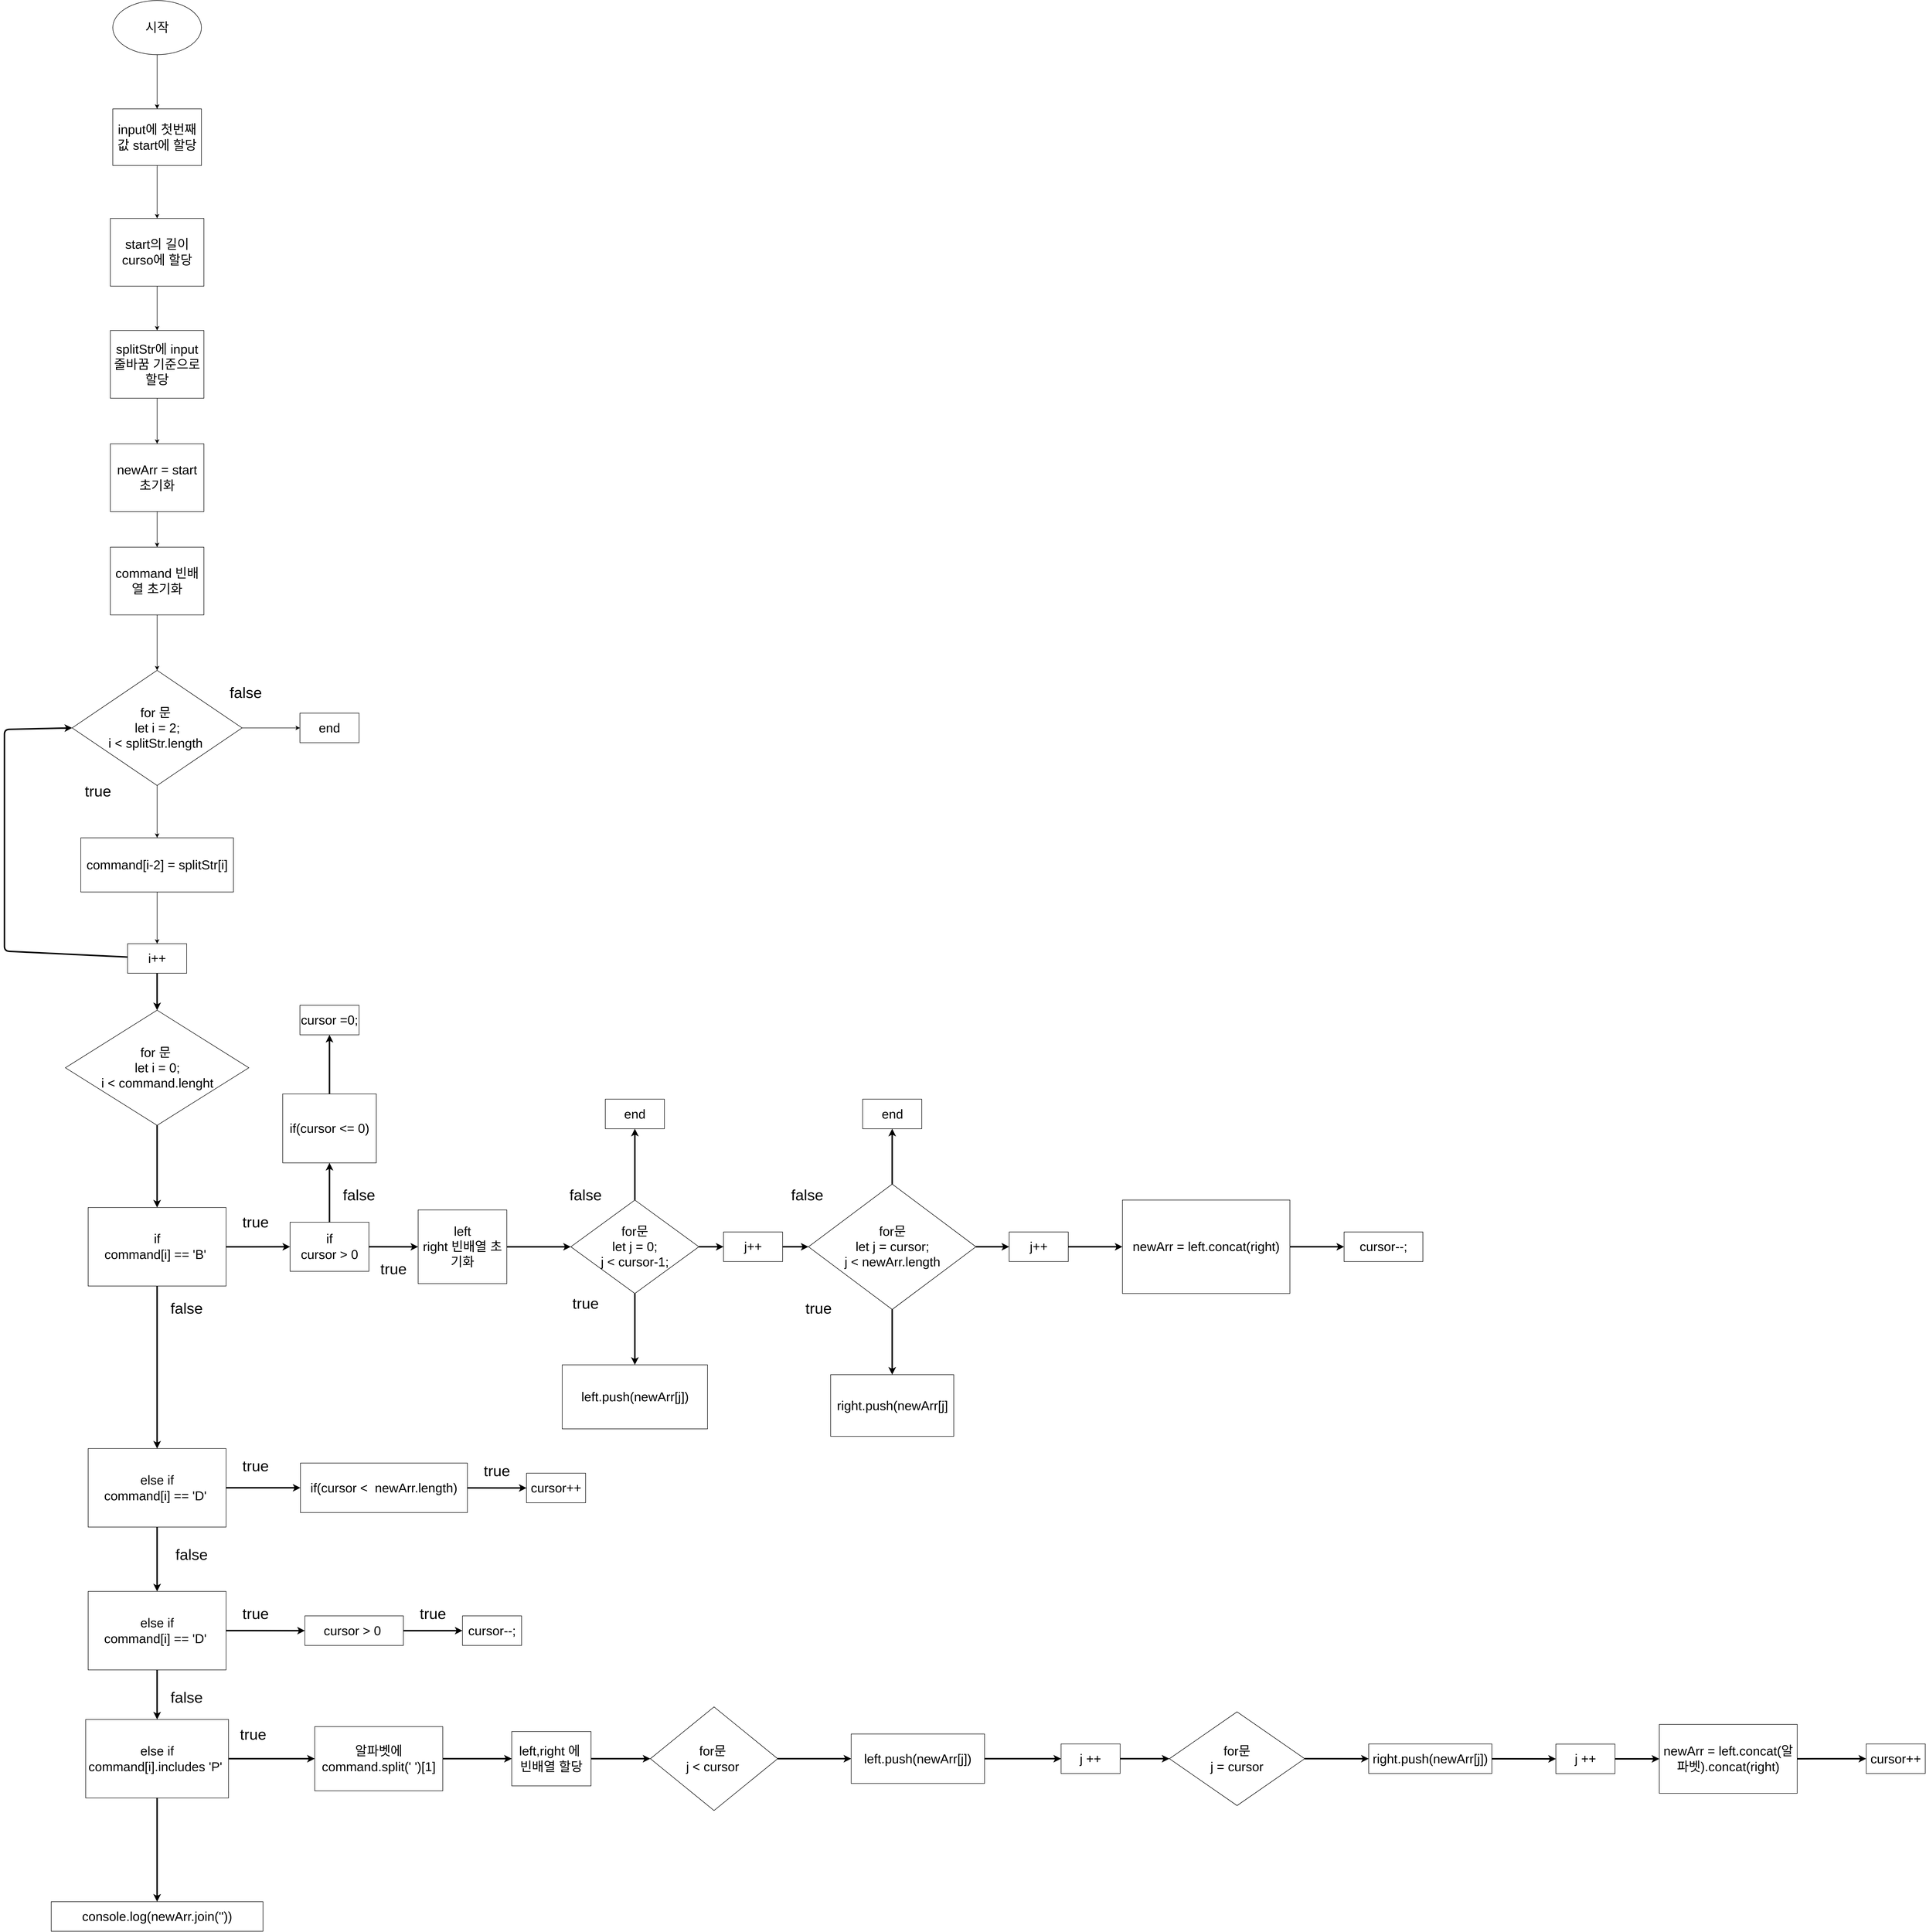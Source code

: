 <mxfile>
    <diagram id="gX0mblt6Y0v1ek5mQKAK" name="페이지-1">
        <mxGraphModel dx="2057" dy="1367" grid="1" gridSize="10" guides="1" tooltips="1" connect="1" arrows="1" fold="1" page="1" pageScale="1" pageWidth="3300" pageHeight="4681" background="#ffffff" math="0" shadow="0">
            <root>
                <mxCell id="0"/>
                <mxCell id="1" parent="0"/>
                <mxCell id="7" value="" style="edgeStyle=none;html=1;" edge="1" parent="1" source="5" target="6">
                    <mxGeometry relative="1" as="geometry"/>
                </mxCell>
                <mxCell id="11" style="edgeStyle=none;html=1;entryX=0.5;entryY=0;entryDx=0;entryDy=0;strokeColor=#000000;" edge="1" parent="1" source="5" target="6">
                    <mxGeometry relative="1" as="geometry"/>
                </mxCell>
                <mxCell id="5" value="시작" style="ellipse;whiteSpace=wrap;html=1;labelBorderColor=none;fontSize=26;fontColor=#000000;fillColor=#FFFFFF;strokeColor=#000000;" vertex="1" parent="1">
                    <mxGeometry x="840" y="140" width="180" height="110" as="geometry"/>
                </mxCell>
                <mxCell id="13" value="" style="edgeStyle=none;html=1;strokeColor=#000000;" edge="1" parent="1" source="6" target="12">
                    <mxGeometry relative="1" as="geometry"/>
                </mxCell>
                <mxCell id="6" value="input에 첫번째 값 start에 할당" style="whiteSpace=wrap;html=1;fontSize=26;fillColor=#FFFFFF;strokeColor=#000000;fontColor=#000000;labelBorderColor=none;" vertex="1" parent="1">
                    <mxGeometry x="840" y="360" width="180" height="115" as="geometry"/>
                </mxCell>
                <mxCell id="17" style="edgeStyle=none;html=1;entryX=0.5;entryY=0;entryDx=0;entryDy=0;strokeColor=#000000;" edge="1" parent="1" source="12" target="16">
                    <mxGeometry relative="1" as="geometry"/>
                </mxCell>
                <mxCell id="12" value="start의 길이 curso에 할당" style="whiteSpace=wrap;html=1;fontSize=26;fillColor=#FFFFFF;strokeColor=#000000;fontColor=#000000;labelBorderColor=none;" vertex="1" parent="1">
                    <mxGeometry x="835" y="582.5" width="190" height="137.5" as="geometry"/>
                </mxCell>
                <mxCell id="19" style="edgeStyle=none;html=1;entryX=0.5;entryY=0;entryDx=0;entryDy=0;strokeColor=#000000;" edge="1" parent="1" source="16" target="18">
                    <mxGeometry relative="1" as="geometry"/>
                </mxCell>
                <mxCell id="16" value="splitStr에 input줄바꿈 기준으로 할당" style="whiteSpace=wrap;html=1;fontSize=26;fillColor=#FFFFFF;strokeColor=#000000;fontColor=#000000;labelBorderColor=none;" vertex="1" parent="1">
                    <mxGeometry x="835" y="810" width="190" height="137.5" as="geometry"/>
                </mxCell>
                <mxCell id="21" style="edgeStyle=none;html=1;entryX=0.5;entryY=0;entryDx=0;entryDy=0;strokeColor=#000000;" edge="1" parent="1" source="18" target="20">
                    <mxGeometry relative="1" as="geometry"/>
                </mxCell>
                <mxCell id="18" value="newArr = start&lt;br&gt;초기화" style="whiteSpace=wrap;html=1;fontSize=26;fillColor=#FFFFFF;strokeColor=#000000;fontColor=#000000;labelBorderColor=none;" vertex="1" parent="1">
                    <mxGeometry x="835" y="1040" width="190" height="137.5" as="geometry"/>
                </mxCell>
                <mxCell id="23" value="" style="edgeStyle=none;html=1;strokeColor=#000000;" edge="1" parent="1" source="20" target="22">
                    <mxGeometry relative="1" as="geometry"/>
                </mxCell>
                <mxCell id="20" value="command 빈배열 초기화" style="whiteSpace=wrap;html=1;fontSize=26;fillColor=#FFFFFF;strokeColor=#000000;fontColor=#000000;labelBorderColor=none;" vertex="1" parent="1">
                    <mxGeometry x="835" y="1250" width="190" height="137.5" as="geometry"/>
                </mxCell>
                <mxCell id="25" value="" style="edgeStyle=none;html=1;strokeColor=#000000;" edge="1" parent="1" source="22" target="24">
                    <mxGeometry relative="1" as="geometry"/>
                </mxCell>
                <mxCell id="27" style="edgeStyle=none;html=1;strokeColor=#000000;" edge="1" parent="1" source="22" target="26">
                    <mxGeometry relative="1" as="geometry"/>
                </mxCell>
                <mxCell id="22" value="for 문&amp;nbsp;&lt;br&gt;let i = 2;&lt;br&gt;i &amp;lt; splitStr.length&amp;nbsp;" style="rhombus;whiteSpace=wrap;html=1;fontSize=26;fillColor=#FFFFFF;strokeColor=#000000;fontColor=#000000;labelBorderColor=none;" vertex="1" parent="1">
                    <mxGeometry x="757.5" y="1500" width="345" height="233.75" as="geometry"/>
                </mxCell>
                <mxCell id="32" value="" style="edgeStyle=none;html=1;strokeColor=#000000;fontSize=31;fontColor=#000000;" edge="1" parent="1" source="24" target="31">
                    <mxGeometry relative="1" as="geometry"/>
                </mxCell>
                <mxCell id="24" value="command[i-2] = splitStr[i]" style="whiteSpace=wrap;html=1;fontSize=26;fillColor=#FFFFFF;strokeColor=#000000;fontColor=#000000;labelBorderColor=none;" vertex="1" parent="1">
                    <mxGeometry x="775" y="1840.01" width="310" height="109.99" as="geometry"/>
                </mxCell>
                <mxCell id="26" value="end" style="whiteSpace=wrap;html=1;fontSize=26;fillColor=#FFFFFF;strokeColor=#000000;fontColor=#000000;labelBorderColor=none;" vertex="1" parent="1">
                    <mxGeometry x="1220" y="1586.88" width="120" height="60" as="geometry"/>
                </mxCell>
                <mxCell id="29" value="&lt;font style=&quot;font-size: 31px;&quot;&gt;false&lt;/font&gt;" style="text;html=1;strokeColor=none;fillColor=none;align=center;verticalAlign=middle;whiteSpace=wrap;rounded=0;fontSize=13;fontColor=#000000;" vertex="1" parent="1">
                    <mxGeometry x="1050" y="1500" width="120" height="90" as="geometry"/>
                </mxCell>
                <mxCell id="30" value="&lt;font style=&quot;font-size: 31px;&quot;&gt;true&lt;/font&gt;" style="text;html=1;strokeColor=none;fillColor=none;align=center;verticalAlign=middle;whiteSpace=wrap;rounded=0;fontSize=13;fontColor=#000000;" vertex="1" parent="1">
                    <mxGeometry x="750" y="1700" width="120" height="90" as="geometry"/>
                </mxCell>
                <mxCell id="33" style="edgeStyle=none;html=1;entryX=0;entryY=0.5;entryDx=0;entryDy=0;strokeColor=#000000;fontSize=31;fontColor=#000000;strokeWidth=3;" edge="1" parent="1" source="31" target="22">
                    <mxGeometry relative="1" as="geometry">
                        <Array as="points">
                            <mxPoint x="620" y="2070"/>
                            <mxPoint x="620" y="1620"/>
                        </Array>
                    </mxGeometry>
                </mxCell>
                <mxCell id="38" style="edgeStyle=none;html=1;entryX=0.5;entryY=0;entryDx=0;entryDy=0;strokeColor=#000000;strokeWidth=3;fontSize=31;fontColor=#000000;" edge="1" parent="1" source="31" target="36">
                    <mxGeometry relative="1" as="geometry"/>
                </mxCell>
                <mxCell id="31" value="i++" style="whiteSpace=wrap;html=1;fontSize=26;fillColor=#FFFFFF;strokeColor=#000000;fontColor=#000000;labelBorderColor=none;" vertex="1" parent="1">
                    <mxGeometry x="870" y="2054.995" width="120" height="60" as="geometry"/>
                </mxCell>
                <mxCell id="40" value="" style="edgeStyle=none;html=1;strokeColor=#000000;strokeWidth=3;fontSize=31;fontColor=#000000;" edge="1" parent="1" source="36" target="39">
                    <mxGeometry relative="1" as="geometry"/>
                </mxCell>
                <mxCell id="36" value="for 문&amp;nbsp;&lt;br&gt;let i = 0;&lt;br&gt;i &amp;lt; command.lenght" style="rhombus;whiteSpace=wrap;html=1;fontSize=26;fillColor=#FFFFFF;strokeColor=#000000;fontColor=#000000;labelBorderColor=none;" vertex="1" parent="1">
                    <mxGeometry x="743.75" y="2190" width="372.5" height="233.75" as="geometry"/>
                </mxCell>
                <mxCell id="42" style="edgeStyle=none;html=1;strokeColor=#000000;strokeWidth=3;fontSize=31;fontColor=#000000;" edge="1" parent="1" source="39" target="41">
                    <mxGeometry relative="1" as="geometry"/>
                </mxCell>
                <mxCell id="73" style="edgeStyle=none;html=1;entryX=0.5;entryY=0;entryDx=0;entryDy=0;strokeColor=#000000;strokeWidth=3;fontSize=31;fontColor=#000000;" edge="1" parent="1" source="39" target="72">
                    <mxGeometry relative="1" as="geometry"/>
                </mxCell>
                <mxCell id="39" value="if&lt;br&gt;command[i] == 'B'&amp;nbsp;" style="whiteSpace=wrap;html=1;fontSize=26;fillColor=#FFFFFF;strokeColor=#000000;fontColor=#000000;labelBorderColor=none;" vertex="1" parent="1">
                    <mxGeometry x="790" y="2590.63" width="280" height="159.37" as="geometry"/>
                </mxCell>
                <mxCell id="44" value="" style="edgeStyle=none;html=1;strokeColor=#000000;strokeWidth=3;fontSize=31;fontColor=#000000;" edge="1" parent="1" source="41" target="43">
                    <mxGeometry relative="1" as="geometry"/>
                </mxCell>
                <mxCell id="68" value="" style="edgeStyle=none;html=1;strokeColor=#000000;strokeWidth=3;fontSize=31;fontColor=#000000;" edge="1" parent="1" source="41" target="67">
                    <mxGeometry relative="1" as="geometry"/>
                </mxCell>
                <mxCell id="41" value="if&lt;br&gt;cursor &amp;gt; 0" style="whiteSpace=wrap;html=1;fontSize=26;fillColor=#FFFFFF;strokeColor=#000000;fontColor=#000000;labelBorderColor=none;" vertex="1" parent="1">
                    <mxGeometry x="1200" y="2620.47" width="160" height="99.68" as="geometry"/>
                </mxCell>
                <mxCell id="46" value="" style="edgeStyle=none;html=1;strokeColor=#000000;strokeWidth=3;fontSize=31;fontColor=#000000;" edge="1" parent="1" source="43" target="45">
                    <mxGeometry relative="1" as="geometry"/>
                </mxCell>
                <mxCell id="43" value="left&lt;br&gt;right 빈배열 초기화" style="whiteSpace=wrap;html=1;fontSize=26;fillColor=#FFFFFF;strokeColor=#000000;fontColor=#000000;labelBorderColor=none;" vertex="1" parent="1">
                    <mxGeometry x="1460" y="2595.55" width="180" height="149.53" as="geometry"/>
                </mxCell>
                <mxCell id="48" value="" style="edgeStyle=none;html=1;strokeColor=#000000;strokeWidth=3;fontSize=31;fontColor=#000000;" edge="1" parent="1" source="45" target="47">
                    <mxGeometry relative="1" as="geometry"/>
                </mxCell>
                <mxCell id="52" value="" style="edgeStyle=none;html=1;strokeColor=#000000;strokeWidth=3;fontSize=31;fontColor=#000000;" edge="1" parent="1" source="45" target="51">
                    <mxGeometry relative="1" as="geometry"/>
                </mxCell>
                <mxCell id="102" value="" style="edgeStyle=none;html=1;strokeColor=#000000;strokeWidth=3;fontSize=31;fontColor=#000000;" edge="1" parent="1" source="45" target="101">
                    <mxGeometry relative="1" as="geometry"/>
                </mxCell>
                <mxCell id="45" value="for문&lt;br&gt;let j = 0;&lt;br&gt;j &amp;lt; cursor-1;" style="rhombus;whiteSpace=wrap;html=1;fontSize=26;fillColor=#FFFFFF;strokeColor=#000000;fontColor=#000000;labelBorderColor=none;" vertex="1" parent="1">
                    <mxGeometry x="1770" y="2575.47" width="260" height="189.69" as="geometry"/>
                </mxCell>
                <mxCell id="47" value="left.push(newArr[j])" style="whiteSpace=wrap;html=1;fontSize=26;fillColor=#FFFFFF;strokeColor=#000000;fontColor=#000000;labelBorderColor=none;" vertex="1" parent="1">
                    <mxGeometry x="1752.5" y="2910" width="295" height="130" as="geometry"/>
                </mxCell>
                <mxCell id="49" value="&lt;font style=&quot;font-size: 31px;&quot;&gt;true&lt;/font&gt;" style="text;html=1;strokeColor=none;fillColor=none;align=center;verticalAlign=middle;whiteSpace=wrap;rounded=0;fontSize=13;fontColor=#000000;" vertex="1" parent="1">
                    <mxGeometry x="1740" y="2740" width="120" height="90" as="geometry"/>
                </mxCell>
                <mxCell id="50" value="&lt;font style=&quot;font-size: 31px;&quot;&gt;false&lt;/font&gt;" style="text;html=1;strokeColor=none;fillColor=none;align=center;verticalAlign=middle;whiteSpace=wrap;rounded=0;fontSize=13;fontColor=#000000;" vertex="1" parent="1">
                    <mxGeometry x="1740" y="2520" width="120" height="90" as="geometry"/>
                </mxCell>
                <mxCell id="51" value="end" style="whiteSpace=wrap;html=1;fontSize=26;fillColor=#FFFFFF;strokeColor=#000000;fontColor=#000000;labelBorderColor=none;" vertex="1" parent="1">
                    <mxGeometry x="1840" y="2370.625" width="120" height="60" as="geometry"/>
                </mxCell>
                <mxCell id="58" value="" style="edgeStyle=none;html=1;strokeColor=#000000;strokeWidth=3;fontSize=31;fontColor=#000000;" edge="1" parent="1" source="53" target="57">
                    <mxGeometry relative="1" as="geometry"/>
                </mxCell>
                <mxCell id="61" style="edgeStyle=none;html=1;entryX=0.5;entryY=1;entryDx=0;entryDy=0;strokeColor=#000000;strokeWidth=3;fontSize=31;fontColor=#000000;" edge="1" parent="1" source="53" target="60">
                    <mxGeometry relative="1" as="geometry"/>
                </mxCell>
                <mxCell id="105" style="edgeStyle=none;html=1;entryX=0;entryY=0.5;entryDx=0;entryDy=0;strokeColor=#000000;strokeWidth=3;fontSize=31;fontColor=#000000;" edge="1" parent="1" source="53" target="104">
                    <mxGeometry relative="1" as="geometry"/>
                </mxCell>
                <mxCell id="53" value="for문&lt;br&gt;let j = cursor;&lt;br&gt;j &amp;lt; newArr.length" style="rhombus;whiteSpace=wrap;html=1;fontSize=26;fillColor=#FFFFFF;strokeColor=#000000;fontColor=#000000;labelBorderColor=none;" vertex="1" parent="1">
                    <mxGeometry x="2252.5" y="2543.04" width="340" height="254.53" as="geometry"/>
                </mxCell>
                <mxCell id="55" value="&lt;font style=&quot;font-size: 31px;&quot;&gt;true&lt;/font&gt;" style="text;html=1;strokeColor=none;fillColor=none;align=center;verticalAlign=middle;whiteSpace=wrap;rounded=0;fontSize=13;fontColor=#000000;" vertex="1" parent="1">
                    <mxGeometry x="2212.5" y="2749.99" width="120" height="90" as="geometry"/>
                </mxCell>
                <mxCell id="56" value="&lt;font style=&quot;font-size: 31px;&quot;&gt;false&lt;/font&gt;" style="text;html=1;strokeColor=none;fillColor=none;align=center;verticalAlign=middle;whiteSpace=wrap;rounded=0;fontSize=13;fontColor=#000000;" vertex="1" parent="1">
                    <mxGeometry x="2190" y="2519.99" width="120" height="90" as="geometry"/>
                </mxCell>
                <mxCell id="57" value="right.push(newArr[j]" style="whiteSpace=wrap;html=1;fontSize=26;fillColor=#FFFFFF;strokeColor=#000000;fontColor=#000000;labelBorderColor=none;" vertex="1" parent="1">
                    <mxGeometry x="2297.5" y="2929.99" width="250" height="125.16" as="geometry"/>
                </mxCell>
                <mxCell id="59" value="&lt;font style=&quot;font-size: 31px;&quot;&gt;true&lt;/font&gt;" style="text;html=1;strokeColor=none;fillColor=none;align=center;verticalAlign=middle;whiteSpace=wrap;rounded=0;fontSize=13;fontColor=#000000;" vertex="1" parent="1">
                    <mxGeometry x="1070" y="2575.47" width="120" height="90" as="geometry"/>
                </mxCell>
                <mxCell id="60" value="end" style="whiteSpace=wrap;html=1;fontSize=26;fillColor=#FFFFFF;strokeColor=#000000;fontColor=#000000;labelBorderColor=none;" vertex="1" parent="1">
                    <mxGeometry x="2362.5" y="2370.62" width="120" height="60" as="geometry"/>
                </mxCell>
                <mxCell id="65" value="" style="edgeStyle=none;html=1;strokeColor=#000000;strokeWidth=3;fontSize=31;fontColor=#000000;" edge="1" parent="1" source="62" target="64">
                    <mxGeometry relative="1" as="geometry"/>
                </mxCell>
                <mxCell id="62" value="newArr = left.concat(right)" style="whiteSpace=wrap;html=1;fontSize=26;fillColor=#FFFFFF;strokeColor=#000000;fontColor=#000000;labelBorderColor=none;" vertex="1" parent="1">
                    <mxGeometry x="2890" y="2575.45" width="340" height="189.69" as="geometry"/>
                </mxCell>
                <mxCell id="64" value="cursor--;" style="whiteSpace=wrap;html=1;fontSize=26;fillColor=#FFFFFF;strokeColor=#000000;fontColor=#000000;labelBorderColor=none;" vertex="1" parent="1">
                    <mxGeometry x="3340" y="2640.3" width="160" height="60" as="geometry"/>
                </mxCell>
                <mxCell id="66" value="&lt;font style=&quot;font-size: 31px;&quot;&gt;true&lt;/font&gt;" style="text;html=1;strokeColor=none;fillColor=none;align=center;verticalAlign=middle;whiteSpace=wrap;rounded=0;fontSize=13;fontColor=#000000;" vertex="1" parent="1">
                    <mxGeometry x="1350" y="2670" width="120" height="90" as="geometry"/>
                </mxCell>
                <mxCell id="71" value="" style="edgeStyle=none;html=1;strokeColor=#000000;strokeWidth=3;fontSize=31;fontColor=#000000;" edge="1" parent="1" source="67" target="70">
                    <mxGeometry relative="1" as="geometry"/>
                </mxCell>
                <mxCell id="67" value="if(cursor &amp;lt;= 0)" style="whiteSpace=wrap;html=1;fontSize=26;fillColor=#FFFFFF;strokeColor=#000000;fontColor=#000000;labelBorderColor=none;" vertex="1" parent="1">
                    <mxGeometry x="1185" y="2360" width="190" height="140" as="geometry"/>
                </mxCell>
                <mxCell id="69" value="&lt;font style=&quot;font-size: 31px;&quot;&gt;false&lt;/font&gt;" style="text;html=1;strokeColor=none;fillColor=none;align=center;verticalAlign=middle;whiteSpace=wrap;rounded=0;fontSize=13;fontColor=#000000;" vertex="1" parent="1">
                    <mxGeometry x="1280" y="2520" width="120" height="90" as="geometry"/>
                </mxCell>
                <mxCell id="70" value="cursor =0;" style="whiteSpace=wrap;html=1;fontSize=26;fillColor=#FFFFFF;strokeColor=#000000;fontColor=#000000;labelBorderColor=none;" vertex="1" parent="1">
                    <mxGeometry x="1220" y="2180" width="120" height="60" as="geometry"/>
                </mxCell>
                <mxCell id="75" style="edgeStyle=none;html=1;strokeColor=#000000;strokeWidth=3;fontSize=31;fontColor=#000000;" edge="1" parent="1" source="72" target="74">
                    <mxGeometry relative="1" as="geometry"/>
                </mxCell>
                <mxCell id="83" style="edgeStyle=none;html=1;entryX=0.5;entryY=0;entryDx=0;entryDy=0;strokeColor=#000000;strokeWidth=3;fontSize=31;fontColor=#000000;" edge="1" parent="1" source="72" target="82">
                    <mxGeometry relative="1" as="geometry"/>
                </mxCell>
                <mxCell id="72" value="else if&lt;br&gt;command[i] == 'D'&amp;nbsp;" style="whiteSpace=wrap;html=1;fontSize=26;fillColor=#FFFFFF;strokeColor=#000000;fontColor=#000000;labelBorderColor=none;" vertex="1" parent="1">
                    <mxGeometry x="790" y="3080" width="280" height="159.37" as="geometry"/>
                </mxCell>
                <mxCell id="77" style="edgeStyle=none;html=1;entryX=0;entryY=0.5;entryDx=0;entryDy=0;strokeColor=#000000;strokeWidth=3;fontSize=31;fontColor=#000000;" edge="1" parent="1" source="74" target="76">
                    <mxGeometry relative="1" as="geometry"/>
                </mxCell>
                <mxCell id="74" value="if(cursor &amp;lt;&amp;nbsp; newArr.length)" style="whiteSpace=wrap;html=1;fontSize=26;fillColor=#FFFFFF;strokeColor=#000000;fontColor=#000000;labelBorderColor=none;" vertex="1" parent="1">
                    <mxGeometry x="1221" y="3109.45" width="339" height="100.47" as="geometry"/>
                </mxCell>
                <mxCell id="76" value="cursor++" style="whiteSpace=wrap;html=1;fontSize=26;fillColor=#FFFFFF;strokeColor=#000000;fontColor=#000000;labelBorderColor=none;" vertex="1" parent="1">
                    <mxGeometry x="1680" y="3130" width="120" height="60" as="geometry"/>
                </mxCell>
                <mxCell id="78" value="&lt;font style=&quot;font-size: 31px;&quot;&gt;true&lt;/font&gt;" style="text;html=1;strokeColor=none;fillColor=none;align=center;verticalAlign=middle;whiteSpace=wrap;rounded=0;fontSize=13;fontColor=#000000;" vertex="1" parent="1">
                    <mxGeometry x="1560" y="3080" width="120" height="90" as="geometry"/>
                </mxCell>
                <mxCell id="79" value="&lt;font style=&quot;font-size: 31px;&quot;&gt;true&lt;/font&gt;" style="text;html=1;strokeColor=none;fillColor=none;align=center;verticalAlign=middle;whiteSpace=wrap;rounded=0;fontSize=13;fontColor=#000000;" vertex="1" parent="1">
                    <mxGeometry x="1070" y="3070" width="120" height="90" as="geometry"/>
                </mxCell>
                <mxCell id="80" value="&lt;font style=&quot;font-size: 31px;&quot;&gt;false&lt;/font&gt;" style="text;html=1;strokeColor=none;fillColor=none;align=center;verticalAlign=middle;whiteSpace=wrap;rounded=0;fontSize=13;fontColor=#000000;" vertex="1" parent="1">
                    <mxGeometry x="930" y="2750" width="120" height="90" as="geometry"/>
                </mxCell>
                <mxCell id="81" value="&lt;font style=&quot;font-size: 31px;&quot;&gt;false&lt;/font&gt;" style="text;html=1;strokeColor=none;fillColor=none;align=center;verticalAlign=middle;whiteSpace=wrap;rounded=0;fontSize=13;fontColor=#000000;" vertex="1" parent="1">
                    <mxGeometry x="940" y="3250" width="120" height="90" as="geometry"/>
                </mxCell>
                <mxCell id="85" value="" style="edgeStyle=none;html=1;strokeColor=#000000;strokeWidth=3;fontSize=31;fontColor=#000000;" edge="1" parent="1" source="82" target="84">
                    <mxGeometry relative="1" as="geometry"/>
                </mxCell>
                <mxCell id="91" style="edgeStyle=none;html=1;entryX=0.5;entryY=0;entryDx=0;entryDy=0;strokeColor=#000000;strokeWidth=3;fontSize=31;fontColor=#000000;" edge="1" parent="1" source="82" target="90">
                    <mxGeometry relative="1" as="geometry"/>
                </mxCell>
                <mxCell id="82" value="else if&lt;br&gt;command[i] == 'D'&amp;nbsp;" style="whiteSpace=wrap;html=1;fontSize=26;fillColor=#FFFFFF;strokeColor=#000000;fontColor=#000000;labelBorderColor=none;" vertex="1" parent="1">
                    <mxGeometry x="790" y="3370" width="280" height="159.37" as="geometry"/>
                </mxCell>
                <mxCell id="87" value="" style="edgeStyle=none;html=1;strokeColor=#000000;strokeWidth=3;fontSize=31;fontColor=#000000;" edge="1" parent="1" source="84" target="86">
                    <mxGeometry relative="1" as="geometry"/>
                </mxCell>
                <mxCell id="84" value="cursor &amp;gt; 0&amp;nbsp;" style="whiteSpace=wrap;html=1;fontSize=26;fillColor=#FFFFFF;strokeColor=#000000;fontColor=#000000;labelBorderColor=none;" vertex="1" parent="1">
                    <mxGeometry x="1230" y="3419.69" width="200" height="60" as="geometry"/>
                </mxCell>
                <mxCell id="86" value="cursor--;" style="whiteSpace=wrap;html=1;fontSize=26;fillColor=#FFFFFF;strokeColor=#000000;fontColor=#000000;labelBorderColor=none;" vertex="1" parent="1">
                    <mxGeometry x="1550" y="3419.69" width="120" height="60" as="geometry"/>
                </mxCell>
                <mxCell id="88" value="&lt;font style=&quot;font-size: 31px;&quot;&gt;true&lt;/font&gt;" style="text;html=1;strokeColor=none;fillColor=none;align=center;verticalAlign=middle;whiteSpace=wrap;rounded=0;fontSize=13;fontColor=#000000;" vertex="1" parent="1">
                    <mxGeometry x="1070" y="3370" width="120" height="90" as="geometry"/>
                </mxCell>
                <mxCell id="89" value="&lt;font style=&quot;font-size: 31px;&quot;&gt;true&lt;/font&gt;" style="text;html=1;strokeColor=none;fillColor=none;align=center;verticalAlign=middle;whiteSpace=wrap;rounded=0;fontSize=13;fontColor=#000000;" vertex="1" parent="1">
                    <mxGeometry x="1430" y="3370" width="120" height="90" as="geometry"/>
                </mxCell>
                <mxCell id="93" value="" style="edgeStyle=none;html=1;strokeColor=#000000;strokeWidth=3;fontSize=31;fontColor=#000000;" edge="1" parent="1" source="90" target="92">
                    <mxGeometry relative="1" as="geometry"/>
                </mxCell>
                <mxCell id="124" style="edgeStyle=none;html=1;entryX=0.5;entryY=0;entryDx=0;entryDy=0;strokeColor=#000000;strokeWidth=3;fontSize=31;fontColor=#000000;" edge="1" parent="1" source="90" target="123">
                    <mxGeometry relative="1" as="geometry"/>
                </mxCell>
                <mxCell id="90" value="else if&lt;br&gt;command[i].includes 'P'&amp;nbsp;" style="whiteSpace=wrap;html=1;fontSize=26;fillColor=#FFFFFF;strokeColor=#000000;fontColor=#000000;labelBorderColor=none;" vertex="1" parent="1">
                    <mxGeometry x="785" y="3630" width="290" height="159.37" as="geometry"/>
                </mxCell>
                <mxCell id="95" value="" style="edgeStyle=none;html=1;" edge="1" parent="1" source="92" target="94">
                    <mxGeometry relative="1" as="geometry"/>
                </mxCell>
                <mxCell id="98" style="edgeStyle=none;html=1;entryX=0;entryY=0.5;entryDx=0;entryDy=0;strokeColor=#000000;strokeWidth=3;fontSize=31;fontColor=#000000;" edge="1" parent="1" source="92" target="94">
                    <mxGeometry relative="1" as="geometry"/>
                </mxCell>
                <mxCell id="92" value="알파벳에command.split(' ')[1]" style="whiteSpace=wrap;html=1;fontSize=26;fillColor=#FFFFFF;strokeColor=#000000;fontColor=#000000;labelBorderColor=none;" vertex="1" parent="1">
                    <mxGeometry x="1250" y="3644.53" width="260" height="130.31" as="geometry"/>
                </mxCell>
                <mxCell id="100" value="" style="edgeStyle=none;html=1;strokeColor=#000000;strokeWidth=3;fontSize=31;fontColor=#000000;" edge="1" parent="1" source="94" target="99">
                    <mxGeometry relative="1" as="geometry"/>
                </mxCell>
                <mxCell id="94" value="left,right 에&amp;nbsp;&lt;br&gt;빈배열 할당" style="whiteSpace=wrap;html=1;fontSize=26;fillColor=#FFFFFF;strokeColor=#000000;fontColor=#000000;labelBorderColor=none;" vertex="1" parent="1">
                    <mxGeometry x="1650" y="3654.53" width="161" height="110.31" as="geometry"/>
                </mxCell>
                <mxCell id="108" value="" style="edgeStyle=none;html=1;strokeColor=#000000;strokeWidth=3;fontSize=31;fontColor=#000000;" edge="1" parent="1" source="99" target="107">
                    <mxGeometry relative="1" as="geometry"/>
                </mxCell>
                <mxCell id="99" value="for문&amp;nbsp;&lt;br&gt;j &amp;lt; cursor&amp;nbsp;" style="rhombus;whiteSpace=wrap;html=1;fontSize=26;fillColor=#FFFFFF;strokeColor=#000000;fontColor=#000000;labelBorderColor=none;" vertex="1" parent="1">
                    <mxGeometry x="1931.5" y="3604.53" width="258.5" height="210.31" as="geometry"/>
                </mxCell>
                <mxCell id="103" style="edgeStyle=none;html=1;entryX=0;entryY=0.5;entryDx=0;entryDy=0;strokeColor=#000000;strokeWidth=3;fontSize=31;fontColor=#000000;" edge="1" parent="1" source="101" target="53">
                    <mxGeometry relative="1" as="geometry"/>
                </mxCell>
                <mxCell id="101" value="j++" style="whiteSpace=wrap;html=1;fontSize=26;fillColor=#FFFFFF;strokeColor=#000000;fontColor=#000000;labelBorderColor=none;" vertex="1" parent="1">
                    <mxGeometry x="2080" y="2640.295" width="120" height="60" as="geometry"/>
                </mxCell>
                <mxCell id="106" style="edgeStyle=none;html=1;entryX=0;entryY=0.5;entryDx=0;entryDy=0;strokeColor=#000000;strokeWidth=3;fontSize=31;fontColor=#000000;" edge="1" parent="1" source="104" target="62">
                    <mxGeometry relative="1" as="geometry"/>
                </mxCell>
                <mxCell id="104" value="j++" style="whiteSpace=wrap;html=1;fontSize=26;fillColor=#FFFFFF;strokeColor=#000000;fontColor=#000000;labelBorderColor=none;" vertex="1" parent="1">
                    <mxGeometry x="2660" y="2640.29" width="120" height="60" as="geometry"/>
                </mxCell>
                <mxCell id="110" value="" style="edgeStyle=none;html=1;strokeColor=#000000;strokeWidth=3;fontSize=31;fontColor=#000000;" edge="1" parent="1" source="107" target="109">
                    <mxGeometry relative="1" as="geometry"/>
                </mxCell>
                <mxCell id="107" value="left.push(newArr[j])" style="whiteSpace=wrap;html=1;fontSize=26;fillColor=#FFFFFF;strokeColor=#000000;fontColor=#000000;labelBorderColor=none;" vertex="1" parent="1">
                    <mxGeometry x="2339.25" y="3659.53" width="270.75" height="100.31" as="geometry"/>
                </mxCell>
                <mxCell id="112" value="" style="edgeStyle=none;html=1;strokeColor=#000000;strokeWidth=3;fontSize=31;fontColor=#000000;" edge="1" parent="1" source="109" target="111">
                    <mxGeometry relative="1" as="geometry"/>
                </mxCell>
                <mxCell id="109" value="j ++" style="whiteSpace=wrap;html=1;fontSize=26;fillColor=#FFFFFF;strokeColor=#000000;fontColor=#000000;labelBorderColor=none;" vertex="1" parent="1">
                    <mxGeometry x="2765.375" y="3679.685" width="120" height="60" as="geometry"/>
                </mxCell>
                <mxCell id="114" value="" style="edgeStyle=none;html=1;strokeColor=#000000;strokeWidth=3;fontSize=31;fontColor=#000000;" edge="1" parent="1" source="111" target="113">
                    <mxGeometry relative="1" as="geometry"/>
                </mxCell>
                <mxCell id="111" value="for문&lt;br&gt;j = cursor" style="rhombus;whiteSpace=wrap;html=1;fontSize=26;fillColor=#FFFFFF;strokeColor=#000000;fontColor=#000000;labelBorderColor=none;" vertex="1" parent="1">
                    <mxGeometry x="2985.38" y="3614.53" width="274.63" height="190.31" as="geometry"/>
                </mxCell>
                <mxCell id="116" style="edgeStyle=none;html=1;entryX=0;entryY=0.5;entryDx=0;entryDy=0;strokeColor=#000000;strokeWidth=3;fontSize=31;fontColor=#000000;" edge="1" parent="1" source="113" target="115">
                    <mxGeometry relative="1" as="geometry"/>
                </mxCell>
                <mxCell id="113" value="right.push(newArr[j])" style="whiteSpace=wrap;html=1;fontSize=26;fillColor=#FFFFFF;strokeColor=#000000;fontColor=#000000;labelBorderColor=none;" vertex="1" parent="1">
                    <mxGeometry x="3390" y="3679.69" width="250" height="60" as="geometry"/>
                </mxCell>
                <mxCell id="118" value="" style="edgeStyle=none;html=1;strokeColor=#000000;strokeWidth=3;fontSize=31;fontColor=#000000;" edge="1" parent="1" source="115" target="117">
                    <mxGeometry relative="1" as="geometry"/>
                </mxCell>
                <mxCell id="115" value="j ++" style="whiteSpace=wrap;html=1;fontSize=26;fillColor=#FFFFFF;strokeColor=#000000;fontColor=#000000;labelBorderColor=none;" vertex="1" parent="1">
                    <mxGeometry x="3770" y="3680" width="120" height="60" as="geometry"/>
                </mxCell>
                <mxCell id="120" style="edgeStyle=none;html=1;entryX=0;entryY=0.5;entryDx=0;entryDy=0;strokeColor=#000000;strokeWidth=3;fontSize=31;fontColor=#000000;" edge="1" parent="1" source="117" target="119">
                    <mxGeometry relative="1" as="geometry"/>
                </mxCell>
                <mxCell id="117" value="newArr = left.concat(알파벳).concat(right)" style="whiteSpace=wrap;html=1;fontSize=26;fillColor=#FFFFFF;strokeColor=#000000;fontColor=#000000;labelBorderColor=none;" vertex="1" parent="1">
                    <mxGeometry x="3980" y="3640" width="280" height="140" as="geometry"/>
                </mxCell>
                <mxCell id="119" value="cursor++" style="whiteSpace=wrap;html=1;fontSize=26;fillColor=#FFFFFF;strokeColor=#000000;fontColor=#000000;labelBorderColor=none;" vertex="1" parent="1">
                    <mxGeometry x="4400" y="3679.69" width="120" height="60" as="geometry"/>
                </mxCell>
                <mxCell id="121" value="&lt;font style=&quot;font-size: 31px;&quot;&gt;true&lt;/font&gt;" style="text;html=1;strokeColor=none;fillColor=none;align=center;verticalAlign=middle;whiteSpace=wrap;rounded=0;fontSize=13;fontColor=#000000;" vertex="1" parent="1">
                    <mxGeometry x="1065" y="3614.53" width="120" height="90" as="geometry"/>
                </mxCell>
                <mxCell id="122" value="&lt;font style=&quot;font-size: 31px;&quot;&gt;false&lt;/font&gt;" style="text;html=1;strokeColor=none;fillColor=none;align=center;verticalAlign=middle;whiteSpace=wrap;rounded=0;fontSize=13;fontColor=#000000;" vertex="1" parent="1">
                    <mxGeometry x="930" y="3540" width="120" height="90" as="geometry"/>
                </mxCell>
                <mxCell id="123" value="console.log(newArr.join(''))" style="whiteSpace=wrap;html=1;fontSize=26;fillColor=#FFFFFF;strokeColor=#000000;fontColor=#000000;labelBorderColor=none;" vertex="1" parent="1">
                    <mxGeometry x="715" y="4000" width="430" height="60" as="geometry"/>
                </mxCell>
            </root>
        </mxGraphModel>
    </diagram>
</mxfile>